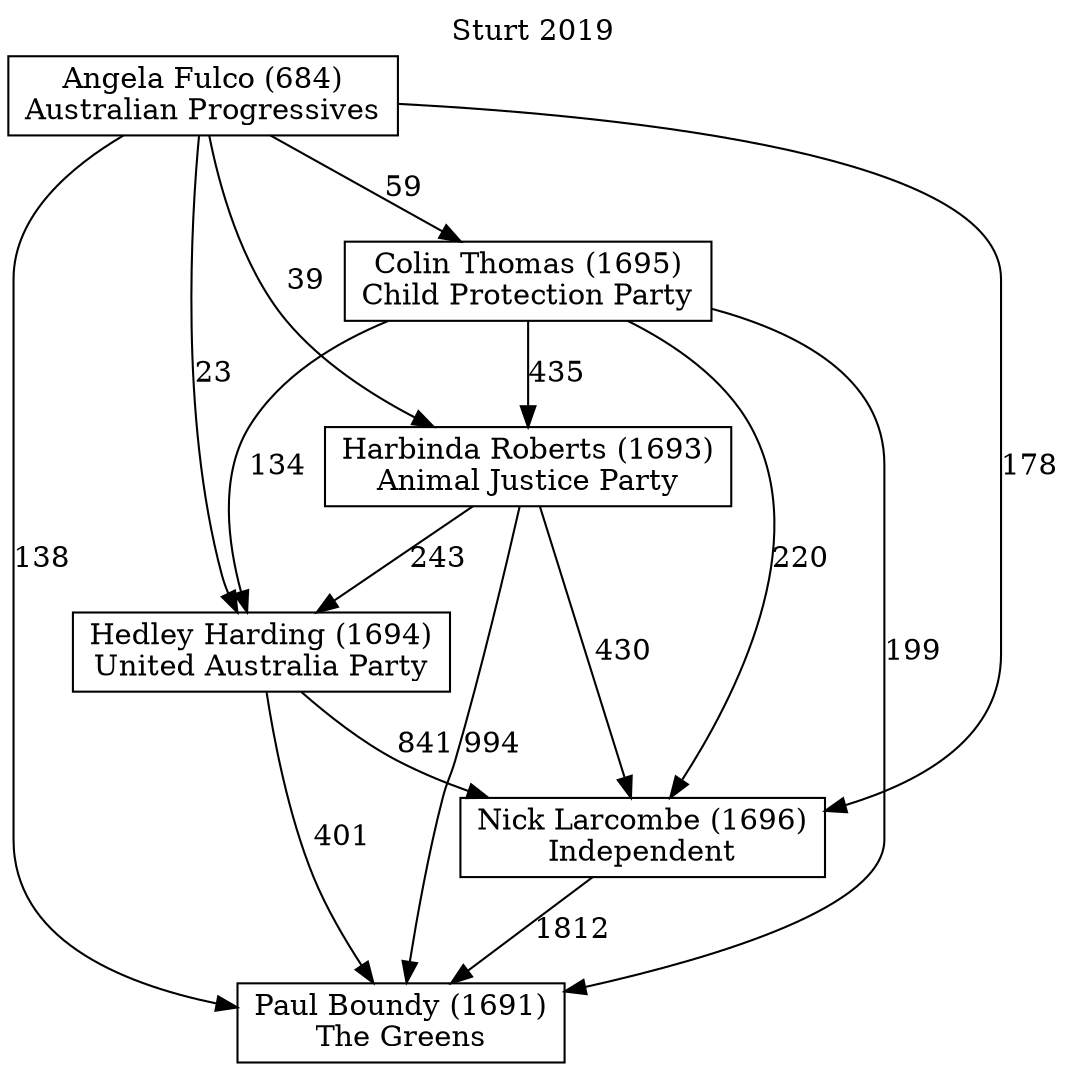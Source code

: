// House preference flow
digraph "Paul Boundy (1691)_Sturt_2019" {
	graph [label="Sturt 2019" labelloc=t mclimit=10]
	node [shape=box]
	"Paul Boundy (1691)" [label="Paul Boundy (1691)
The Greens"]
	"Nick Larcombe (1696)" [label="Nick Larcombe (1696)
Independent"]
	"Hedley Harding (1694)" [label="Hedley Harding (1694)
United Australia Party"]
	"Harbinda Roberts (1693)" [label="Harbinda Roberts (1693)
Animal Justice Party"]
	"Colin Thomas (1695)" [label="Colin Thomas (1695)
Child Protection Party"]
	"Angela Fulco (684)" [label="Angela Fulco (684)
Australian Progressives"]
	"Paul Boundy (1691)" [label="Paul Boundy (1691)
The Greens"]
	"Hedley Harding (1694)" [label="Hedley Harding (1694)
United Australia Party"]
	"Harbinda Roberts (1693)" [label="Harbinda Roberts (1693)
Animal Justice Party"]
	"Colin Thomas (1695)" [label="Colin Thomas (1695)
Child Protection Party"]
	"Angela Fulco (684)" [label="Angela Fulco (684)
Australian Progressives"]
	"Paul Boundy (1691)" [label="Paul Boundy (1691)
The Greens"]
	"Harbinda Roberts (1693)" [label="Harbinda Roberts (1693)
Animal Justice Party"]
	"Colin Thomas (1695)" [label="Colin Thomas (1695)
Child Protection Party"]
	"Angela Fulco (684)" [label="Angela Fulco (684)
Australian Progressives"]
	"Paul Boundy (1691)" [label="Paul Boundy (1691)
The Greens"]
	"Colin Thomas (1695)" [label="Colin Thomas (1695)
Child Protection Party"]
	"Angela Fulco (684)" [label="Angela Fulco (684)
Australian Progressives"]
	"Paul Boundy (1691)" [label="Paul Boundy (1691)
The Greens"]
	"Angela Fulco (684)" [label="Angela Fulco (684)
Australian Progressives"]
	"Angela Fulco (684)" [label="Angela Fulco (684)
Australian Progressives"]
	"Colin Thomas (1695)" [label="Colin Thomas (1695)
Child Protection Party"]
	"Angela Fulco (684)" [label="Angela Fulco (684)
Australian Progressives"]
	"Angela Fulco (684)" [label="Angela Fulco (684)
Australian Progressives"]
	"Harbinda Roberts (1693)" [label="Harbinda Roberts (1693)
Animal Justice Party"]
	"Colin Thomas (1695)" [label="Colin Thomas (1695)
Child Protection Party"]
	"Angela Fulco (684)" [label="Angela Fulco (684)
Australian Progressives"]
	"Harbinda Roberts (1693)" [label="Harbinda Roberts (1693)
Animal Justice Party"]
	"Angela Fulco (684)" [label="Angela Fulco (684)
Australian Progressives"]
	"Angela Fulco (684)" [label="Angela Fulco (684)
Australian Progressives"]
	"Colin Thomas (1695)" [label="Colin Thomas (1695)
Child Protection Party"]
	"Angela Fulco (684)" [label="Angela Fulco (684)
Australian Progressives"]
	"Angela Fulco (684)" [label="Angela Fulco (684)
Australian Progressives"]
	"Hedley Harding (1694)" [label="Hedley Harding (1694)
United Australia Party"]
	"Harbinda Roberts (1693)" [label="Harbinda Roberts (1693)
Animal Justice Party"]
	"Colin Thomas (1695)" [label="Colin Thomas (1695)
Child Protection Party"]
	"Angela Fulco (684)" [label="Angela Fulco (684)
Australian Progressives"]
	"Hedley Harding (1694)" [label="Hedley Harding (1694)
United Australia Party"]
	"Colin Thomas (1695)" [label="Colin Thomas (1695)
Child Protection Party"]
	"Angela Fulco (684)" [label="Angela Fulco (684)
Australian Progressives"]
	"Hedley Harding (1694)" [label="Hedley Harding (1694)
United Australia Party"]
	"Angela Fulco (684)" [label="Angela Fulco (684)
Australian Progressives"]
	"Angela Fulco (684)" [label="Angela Fulco (684)
Australian Progressives"]
	"Colin Thomas (1695)" [label="Colin Thomas (1695)
Child Protection Party"]
	"Angela Fulco (684)" [label="Angela Fulco (684)
Australian Progressives"]
	"Angela Fulco (684)" [label="Angela Fulco (684)
Australian Progressives"]
	"Harbinda Roberts (1693)" [label="Harbinda Roberts (1693)
Animal Justice Party"]
	"Colin Thomas (1695)" [label="Colin Thomas (1695)
Child Protection Party"]
	"Angela Fulco (684)" [label="Angela Fulco (684)
Australian Progressives"]
	"Harbinda Roberts (1693)" [label="Harbinda Roberts (1693)
Animal Justice Party"]
	"Angela Fulco (684)" [label="Angela Fulco (684)
Australian Progressives"]
	"Angela Fulco (684)" [label="Angela Fulco (684)
Australian Progressives"]
	"Colin Thomas (1695)" [label="Colin Thomas (1695)
Child Protection Party"]
	"Angela Fulco (684)" [label="Angela Fulco (684)
Australian Progressives"]
	"Angela Fulco (684)" [label="Angela Fulco (684)
Australian Progressives"]
	"Nick Larcombe (1696)" [label="Nick Larcombe (1696)
Independent"]
	"Hedley Harding (1694)" [label="Hedley Harding (1694)
United Australia Party"]
	"Harbinda Roberts (1693)" [label="Harbinda Roberts (1693)
Animal Justice Party"]
	"Colin Thomas (1695)" [label="Colin Thomas (1695)
Child Protection Party"]
	"Angela Fulco (684)" [label="Angela Fulco (684)
Australian Progressives"]
	"Nick Larcombe (1696)" [label="Nick Larcombe (1696)
Independent"]
	"Harbinda Roberts (1693)" [label="Harbinda Roberts (1693)
Animal Justice Party"]
	"Colin Thomas (1695)" [label="Colin Thomas (1695)
Child Protection Party"]
	"Angela Fulco (684)" [label="Angela Fulco (684)
Australian Progressives"]
	"Nick Larcombe (1696)" [label="Nick Larcombe (1696)
Independent"]
	"Colin Thomas (1695)" [label="Colin Thomas (1695)
Child Protection Party"]
	"Angela Fulco (684)" [label="Angela Fulco (684)
Australian Progressives"]
	"Nick Larcombe (1696)" [label="Nick Larcombe (1696)
Independent"]
	"Angela Fulco (684)" [label="Angela Fulco (684)
Australian Progressives"]
	"Angela Fulco (684)" [label="Angela Fulco (684)
Australian Progressives"]
	"Colin Thomas (1695)" [label="Colin Thomas (1695)
Child Protection Party"]
	"Angela Fulco (684)" [label="Angela Fulco (684)
Australian Progressives"]
	"Angela Fulco (684)" [label="Angela Fulco (684)
Australian Progressives"]
	"Harbinda Roberts (1693)" [label="Harbinda Roberts (1693)
Animal Justice Party"]
	"Colin Thomas (1695)" [label="Colin Thomas (1695)
Child Protection Party"]
	"Angela Fulco (684)" [label="Angela Fulco (684)
Australian Progressives"]
	"Harbinda Roberts (1693)" [label="Harbinda Roberts (1693)
Animal Justice Party"]
	"Angela Fulco (684)" [label="Angela Fulco (684)
Australian Progressives"]
	"Angela Fulco (684)" [label="Angela Fulco (684)
Australian Progressives"]
	"Colin Thomas (1695)" [label="Colin Thomas (1695)
Child Protection Party"]
	"Angela Fulco (684)" [label="Angela Fulco (684)
Australian Progressives"]
	"Angela Fulco (684)" [label="Angela Fulco (684)
Australian Progressives"]
	"Hedley Harding (1694)" [label="Hedley Harding (1694)
United Australia Party"]
	"Harbinda Roberts (1693)" [label="Harbinda Roberts (1693)
Animal Justice Party"]
	"Colin Thomas (1695)" [label="Colin Thomas (1695)
Child Protection Party"]
	"Angela Fulco (684)" [label="Angela Fulco (684)
Australian Progressives"]
	"Hedley Harding (1694)" [label="Hedley Harding (1694)
United Australia Party"]
	"Colin Thomas (1695)" [label="Colin Thomas (1695)
Child Protection Party"]
	"Angela Fulco (684)" [label="Angela Fulco (684)
Australian Progressives"]
	"Hedley Harding (1694)" [label="Hedley Harding (1694)
United Australia Party"]
	"Angela Fulco (684)" [label="Angela Fulco (684)
Australian Progressives"]
	"Angela Fulco (684)" [label="Angela Fulco (684)
Australian Progressives"]
	"Colin Thomas (1695)" [label="Colin Thomas (1695)
Child Protection Party"]
	"Angela Fulco (684)" [label="Angela Fulco (684)
Australian Progressives"]
	"Angela Fulco (684)" [label="Angela Fulco (684)
Australian Progressives"]
	"Harbinda Roberts (1693)" [label="Harbinda Roberts (1693)
Animal Justice Party"]
	"Colin Thomas (1695)" [label="Colin Thomas (1695)
Child Protection Party"]
	"Angela Fulco (684)" [label="Angela Fulco (684)
Australian Progressives"]
	"Harbinda Roberts (1693)" [label="Harbinda Roberts (1693)
Animal Justice Party"]
	"Angela Fulco (684)" [label="Angela Fulco (684)
Australian Progressives"]
	"Angela Fulco (684)" [label="Angela Fulco (684)
Australian Progressives"]
	"Colin Thomas (1695)" [label="Colin Thomas (1695)
Child Protection Party"]
	"Angela Fulco (684)" [label="Angela Fulco (684)
Australian Progressives"]
	"Angela Fulco (684)" [label="Angela Fulco (684)
Australian Progressives"]
	"Nick Larcombe (1696)" -> "Paul Boundy (1691)" [label=1812]
	"Hedley Harding (1694)" -> "Nick Larcombe (1696)" [label=841]
	"Harbinda Roberts (1693)" -> "Hedley Harding (1694)" [label=243]
	"Colin Thomas (1695)" -> "Harbinda Roberts (1693)" [label=435]
	"Angela Fulco (684)" -> "Colin Thomas (1695)" [label=59]
	"Hedley Harding (1694)" -> "Paul Boundy (1691)" [label=401]
	"Harbinda Roberts (1693)" -> "Paul Boundy (1691)" [label=994]
	"Colin Thomas (1695)" -> "Paul Boundy (1691)" [label=199]
	"Angela Fulco (684)" -> "Paul Boundy (1691)" [label=138]
	"Angela Fulco (684)" -> "Harbinda Roberts (1693)" [label=39]
	"Colin Thomas (1695)" -> "Hedley Harding (1694)" [label=134]
	"Angela Fulco (684)" -> "Hedley Harding (1694)" [label=23]
	"Harbinda Roberts (1693)" -> "Nick Larcombe (1696)" [label=430]
	"Colin Thomas (1695)" -> "Nick Larcombe (1696)" [label=220]
	"Angela Fulco (684)" -> "Nick Larcombe (1696)" [label=178]
}
